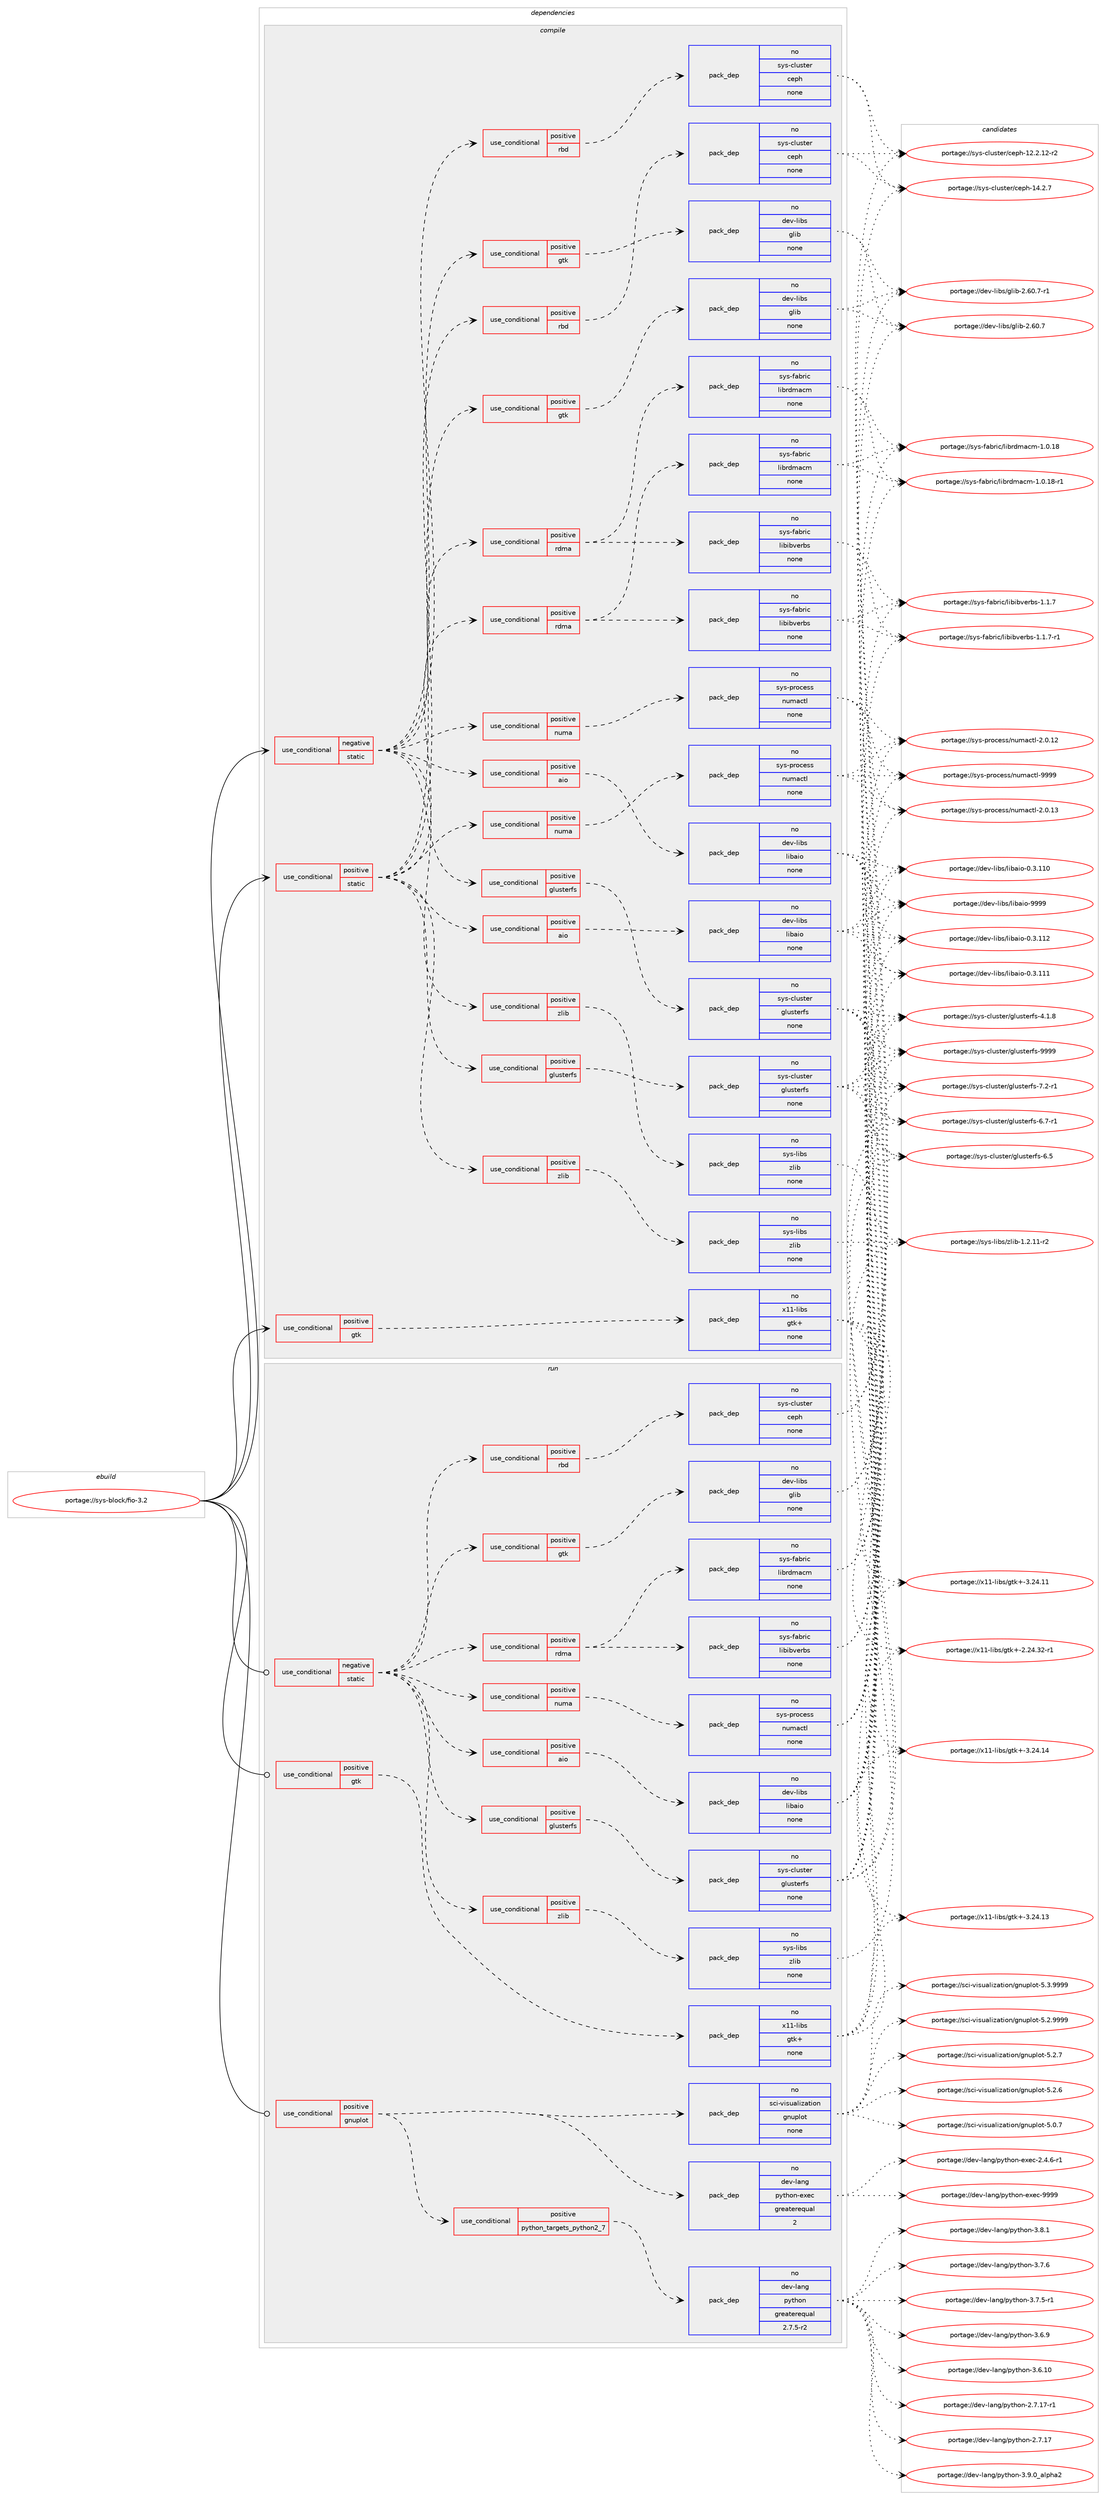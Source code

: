 digraph prolog {

# *************
# Graph options
# *************

newrank=true;
concentrate=true;
compound=true;
graph [rankdir=LR,fontname=Helvetica,fontsize=10,ranksep=1.5];#, ranksep=2.5, nodesep=0.2];
edge  [arrowhead=vee];
node  [fontname=Helvetica,fontsize=10];

# **********
# The ebuild
# **********

subgraph cluster_leftcol {
color=gray;
rank=same;
label=<<i>ebuild</i>>;
id [label="portage://sys-block/fio-3.2", color=red, width=4, href="../sys-block/fio-3.2.svg"];
}

# ****************
# The dependencies
# ****************

subgraph cluster_midcol {
color=gray;
label=<<i>dependencies</i>>;
subgraph cluster_compile {
fillcolor="#eeeeee";
style=filled;
label=<<i>compile</i>>;
subgraph cond10736 {
dependency52097 [label=<<TABLE BORDER="0" CELLBORDER="1" CELLSPACING="0" CELLPADDING="4"><TR><TD ROWSPAN="3" CELLPADDING="10">use_conditional</TD></TR><TR><TD>negative</TD></TR><TR><TD>static</TD></TR></TABLE>>, shape=none, color=red];
subgraph cond10737 {
dependency52098 [label=<<TABLE BORDER="0" CELLBORDER="1" CELLSPACING="0" CELLPADDING="4"><TR><TD ROWSPAN="3" CELLPADDING="10">use_conditional</TD></TR><TR><TD>positive</TD></TR><TR><TD>aio</TD></TR></TABLE>>, shape=none, color=red];
subgraph pack40179 {
dependency52099 [label=<<TABLE BORDER="0" CELLBORDER="1" CELLSPACING="0" CELLPADDING="4" WIDTH="220"><TR><TD ROWSPAN="6" CELLPADDING="30">pack_dep</TD></TR><TR><TD WIDTH="110">no</TD></TR><TR><TD>dev-libs</TD></TR><TR><TD>libaio</TD></TR><TR><TD>none</TD></TR><TR><TD></TD></TR></TABLE>>, shape=none, color=blue];
}
dependency52098:e -> dependency52099:w [weight=20,style="dashed",arrowhead="vee"];
}
dependency52097:e -> dependency52098:w [weight=20,style="dashed",arrowhead="vee"];
subgraph cond10738 {
dependency52100 [label=<<TABLE BORDER="0" CELLBORDER="1" CELLSPACING="0" CELLPADDING="4"><TR><TD ROWSPAN="3" CELLPADDING="10">use_conditional</TD></TR><TR><TD>positive</TD></TR><TR><TD>glusterfs</TD></TR></TABLE>>, shape=none, color=red];
subgraph pack40180 {
dependency52101 [label=<<TABLE BORDER="0" CELLBORDER="1" CELLSPACING="0" CELLPADDING="4" WIDTH="220"><TR><TD ROWSPAN="6" CELLPADDING="30">pack_dep</TD></TR><TR><TD WIDTH="110">no</TD></TR><TR><TD>sys-cluster</TD></TR><TR><TD>glusterfs</TD></TR><TR><TD>none</TD></TR><TR><TD></TD></TR></TABLE>>, shape=none, color=blue];
}
dependency52100:e -> dependency52101:w [weight=20,style="dashed",arrowhead="vee"];
}
dependency52097:e -> dependency52100:w [weight=20,style="dashed",arrowhead="vee"];
subgraph cond10739 {
dependency52102 [label=<<TABLE BORDER="0" CELLBORDER="1" CELLSPACING="0" CELLPADDING="4"><TR><TD ROWSPAN="3" CELLPADDING="10">use_conditional</TD></TR><TR><TD>positive</TD></TR><TR><TD>gtk</TD></TR></TABLE>>, shape=none, color=red];
subgraph pack40181 {
dependency52103 [label=<<TABLE BORDER="0" CELLBORDER="1" CELLSPACING="0" CELLPADDING="4" WIDTH="220"><TR><TD ROWSPAN="6" CELLPADDING="30">pack_dep</TD></TR><TR><TD WIDTH="110">no</TD></TR><TR><TD>dev-libs</TD></TR><TR><TD>glib</TD></TR><TR><TD>none</TD></TR><TR><TD></TD></TR></TABLE>>, shape=none, color=blue];
}
dependency52102:e -> dependency52103:w [weight=20,style="dashed",arrowhead="vee"];
}
dependency52097:e -> dependency52102:w [weight=20,style="dashed",arrowhead="vee"];
subgraph cond10740 {
dependency52104 [label=<<TABLE BORDER="0" CELLBORDER="1" CELLSPACING="0" CELLPADDING="4"><TR><TD ROWSPAN="3" CELLPADDING="10">use_conditional</TD></TR><TR><TD>positive</TD></TR><TR><TD>numa</TD></TR></TABLE>>, shape=none, color=red];
subgraph pack40182 {
dependency52105 [label=<<TABLE BORDER="0" CELLBORDER="1" CELLSPACING="0" CELLPADDING="4" WIDTH="220"><TR><TD ROWSPAN="6" CELLPADDING="30">pack_dep</TD></TR><TR><TD WIDTH="110">no</TD></TR><TR><TD>sys-process</TD></TR><TR><TD>numactl</TD></TR><TR><TD>none</TD></TR><TR><TD></TD></TR></TABLE>>, shape=none, color=blue];
}
dependency52104:e -> dependency52105:w [weight=20,style="dashed",arrowhead="vee"];
}
dependency52097:e -> dependency52104:w [weight=20,style="dashed",arrowhead="vee"];
subgraph cond10741 {
dependency52106 [label=<<TABLE BORDER="0" CELLBORDER="1" CELLSPACING="0" CELLPADDING="4"><TR><TD ROWSPAN="3" CELLPADDING="10">use_conditional</TD></TR><TR><TD>positive</TD></TR><TR><TD>rbd</TD></TR></TABLE>>, shape=none, color=red];
subgraph pack40183 {
dependency52107 [label=<<TABLE BORDER="0" CELLBORDER="1" CELLSPACING="0" CELLPADDING="4" WIDTH="220"><TR><TD ROWSPAN="6" CELLPADDING="30">pack_dep</TD></TR><TR><TD WIDTH="110">no</TD></TR><TR><TD>sys-cluster</TD></TR><TR><TD>ceph</TD></TR><TR><TD>none</TD></TR><TR><TD></TD></TR></TABLE>>, shape=none, color=blue];
}
dependency52106:e -> dependency52107:w [weight=20,style="dashed",arrowhead="vee"];
}
dependency52097:e -> dependency52106:w [weight=20,style="dashed",arrowhead="vee"];
subgraph cond10742 {
dependency52108 [label=<<TABLE BORDER="0" CELLBORDER="1" CELLSPACING="0" CELLPADDING="4"><TR><TD ROWSPAN="3" CELLPADDING="10">use_conditional</TD></TR><TR><TD>positive</TD></TR><TR><TD>rdma</TD></TR></TABLE>>, shape=none, color=red];
subgraph pack40184 {
dependency52109 [label=<<TABLE BORDER="0" CELLBORDER="1" CELLSPACING="0" CELLPADDING="4" WIDTH="220"><TR><TD ROWSPAN="6" CELLPADDING="30">pack_dep</TD></TR><TR><TD WIDTH="110">no</TD></TR><TR><TD>sys-fabric</TD></TR><TR><TD>libibverbs</TD></TR><TR><TD>none</TD></TR><TR><TD></TD></TR></TABLE>>, shape=none, color=blue];
}
dependency52108:e -> dependency52109:w [weight=20,style="dashed",arrowhead="vee"];
subgraph pack40185 {
dependency52110 [label=<<TABLE BORDER="0" CELLBORDER="1" CELLSPACING="0" CELLPADDING="4" WIDTH="220"><TR><TD ROWSPAN="6" CELLPADDING="30">pack_dep</TD></TR><TR><TD WIDTH="110">no</TD></TR><TR><TD>sys-fabric</TD></TR><TR><TD>librdmacm</TD></TR><TR><TD>none</TD></TR><TR><TD></TD></TR></TABLE>>, shape=none, color=blue];
}
dependency52108:e -> dependency52110:w [weight=20,style="dashed",arrowhead="vee"];
}
dependency52097:e -> dependency52108:w [weight=20,style="dashed",arrowhead="vee"];
subgraph cond10743 {
dependency52111 [label=<<TABLE BORDER="0" CELLBORDER="1" CELLSPACING="0" CELLPADDING="4"><TR><TD ROWSPAN="3" CELLPADDING="10">use_conditional</TD></TR><TR><TD>positive</TD></TR><TR><TD>zlib</TD></TR></TABLE>>, shape=none, color=red];
subgraph pack40186 {
dependency52112 [label=<<TABLE BORDER="0" CELLBORDER="1" CELLSPACING="0" CELLPADDING="4" WIDTH="220"><TR><TD ROWSPAN="6" CELLPADDING="30">pack_dep</TD></TR><TR><TD WIDTH="110">no</TD></TR><TR><TD>sys-libs</TD></TR><TR><TD>zlib</TD></TR><TR><TD>none</TD></TR><TR><TD></TD></TR></TABLE>>, shape=none, color=blue];
}
dependency52111:e -> dependency52112:w [weight=20,style="dashed",arrowhead="vee"];
}
dependency52097:e -> dependency52111:w [weight=20,style="dashed",arrowhead="vee"];
}
id:e -> dependency52097:w [weight=20,style="solid",arrowhead="vee"];
subgraph cond10744 {
dependency52113 [label=<<TABLE BORDER="0" CELLBORDER="1" CELLSPACING="0" CELLPADDING="4"><TR><TD ROWSPAN="3" CELLPADDING="10">use_conditional</TD></TR><TR><TD>positive</TD></TR><TR><TD>gtk</TD></TR></TABLE>>, shape=none, color=red];
subgraph pack40187 {
dependency52114 [label=<<TABLE BORDER="0" CELLBORDER="1" CELLSPACING="0" CELLPADDING="4" WIDTH="220"><TR><TD ROWSPAN="6" CELLPADDING="30">pack_dep</TD></TR><TR><TD WIDTH="110">no</TD></TR><TR><TD>x11-libs</TD></TR><TR><TD>gtk+</TD></TR><TR><TD>none</TD></TR><TR><TD></TD></TR></TABLE>>, shape=none, color=blue];
}
dependency52113:e -> dependency52114:w [weight=20,style="dashed",arrowhead="vee"];
}
id:e -> dependency52113:w [weight=20,style="solid",arrowhead="vee"];
subgraph cond10745 {
dependency52115 [label=<<TABLE BORDER="0" CELLBORDER="1" CELLSPACING="0" CELLPADDING="4"><TR><TD ROWSPAN="3" CELLPADDING="10">use_conditional</TD></TR><TR><TD>positive</TD></TR><TR><TD>static</TD></TR></TABLE>>, shape=none, color=red];
subgraph cond10746 {
dependency52116 [label=<<TABLE BORDER="0" CELLBORDER="1" CELLSPACING="0" CELLPADDING="4"><TR><TD ROWSPAN="3" CELLPADDING="10">use_conditional</TD></TR><TR><TD>positive</TD></TR><TR><TD>aio</TD></TR></TABLE>>, shape=none, color=red];
subgraph pack40188 {
dependency52117 [label=<<TABLE BORDER="0" CELLBORDER="1" CELLSPACING="0" CELLPADDING="4" WIDTH="220"><TR><TD ROWSPAN="6" CELLPADDING="30">pack_dep</TD></TR><TR><TD WIDTH="110">no</TD></TR><TR><TD>dev-libs</TD></TR><TR><TD>libaio</TD></TR><TR><TD>none</TD></TR><TR><TD></TD></TR></TABLE>>, shape=none, color=blue];
}
dependency52116:e -> dependency52117:w [weight=20,style="dashed",arrowhead="vee"];
}
dependency52115:e -> dependency52116:w [weight=20,style="dashed",arrowhead="vee"];
subgraph cond10747 {
dependency52118 [label=<<TABLE BORDER="0" CELLBORDER="1" CELLSPACING="0" CELLPADDING="4"><TR><TD ROWSPAN="3" CELLPADDING="10">use_conditional</TD></TR><TR><TD>positive</TD></TR><TR><TD>glusterfs</TD></TR></TABLE>>, shape=none, color=red];
subgraph pack40189 {
dependency52119 [label=<<TABLE BORDER="0" CELLBORDER="1" CELLSPACING="0" CELLPADDING="4" WIDTH="220"><TR><TD ROWSPAN="6" CELLPADDING="30">pack_dep</TD></TR><TR><TD WIDTH="110">no</TD></TR><TR><TD>sys-cluster</TD></TR><TR><TD>glusterfs</TD></TR><TR><TD>none</TD></TR><TR><TD></TD></TR></TABLE>>, shape=none, color=blue];
}
dependency52118:e -> dependency52119:w [weight=20,style="dashed",arrowhead="vee"];
}
dependency52115:e -> dependency52118:w [weight=20,style="dashed",arrowhead="vee"];
subgraph cond10748 {
dependency52120 [label=<<TABLE BORDER="0" CELLBORDER="1" CELLSPACING="0" CELLPADDING="4"><TR><TD ROWSPAN="3" CELLPADDING="10">use_conditional</TD></TR><TR><TD>positive</TD></TR><TR><TD>gtk</TD></TR></TABLE>>, shape=none, color=red];
subgraph pack40190 {
dependency52121 [label=<<TABLE BORDER="0" CELLBORDER="1" CELLSPACING="0" CELLPADDING="4" WIDTH="220"><TR><TD ROWSPAN="6" CELLPADDING="30">pack_dep</TD></TR><TR><TD WIDTH="110">no</TD></TR><TR><TD>dev-libs</TD></TR><TR><TD>glib</TD></TR><TR><TD>none</TD></TR><TR><TD></TD></TR></TABLE>>, shape=none, color=blue];
}
dependency52120:e -> dependency52121:w [weight=20,style="dashed",arrowhead="vee"];
}
dependency52115:e -> dependency52120:w [weight=20,style="dashed",arrowhead="vee"];
subgraph cond10749 {
dependency52122 [label=<<TABLE BORDER="0" CELLBORDER="1" CELLSPACING="0" CELLPADDING="4"><TR><TD ROWSPAN="3" CELLPADDING="10">use_conditional</TD></TR><TR><TD>positive</TD></TR><TR><TD>numa</TD></TR></TABLE>>, shape=none, color=red];
subgraph pack40191 {
dependency52123 [label=<<TABLE BORDER="0" CELLBORDER="1" CELLSPACING="0" CELLPADDING="4" WIDTH="220"><TR><TD ROWSPAN="6" CELLPADDING="30">pack_dep</TD></TR><TR><TD WIDTH="110">no</TD></TR><TR><TD>sys-process</TD></TR><TR><TD>numactl</TD></TR><TR><TD>none</TD></TR><TR><TD></TD></TR></TABLE>>, shape=none, color=blue];
}
dependency52122:e -> dependency52123:w [weight=20,style="dashed",arrowhead="vee"];
}
dependency52115:e -> dependency52122:w [weight=20,style="dashed",arrowhead="vee"];
subgraph cond10750 {
dependency52124 [label=<<TABLE BORDER="0" CELLBORDER="1" CELLSPACING="0" CELLPADDING="4"><TR><TD ROWSPAN="3" CELLPADDING="10">use_conditional</TD></TR><TR><TD>positive</TD></TR><TR><TD>rbd</TD></TR></TABLE>>, shape=none, color=red];
subgraph pack40192 {
dependency52125 [label=<<TABLE BORDER="0" CELLBORDER="1" CELLSPACING="0" CELLPADDING="4" WIDTH="220"><TR><TD ROWSPAN="6" CELLPADDING="30">pack_dep</TD></TR><TR><TD WIDTH="110">no</TD></TR><TR><TD>sys-cluster</TD></TR><TR><TD>ceph</TD></TR><TR><TD>none</TD></TR><TR><TD></TD></TR></TABLE>>, shape=none, color=blue];
}
dependency52124:e -> dependency52125:w [weight=20,style="dashed",arrowhead="vee"];
}
dependency52115:e -> dependency52124:w [weight=20,style="dashed",arrowhead="vee"];
subgraph cond10751 {
dependency52126 [label=<<TABLE BORDER="0" CELLBORDER="1" CELLSPACING="0" CELLPADDING="4"><TR><TD ROWSPAN="3" CELLPADDING="10">use_conditional</TD></TR><TR><TD>positive</TD></TR><TR><TD>rdma</TD></TR></TABLE>>, shape=none, color=red];
subgraph pack40193 {
dependency52127 [label=<<TABLE BORDER="0" CELLBORDER="1" CELLSPACING="0" CELLPADDING="4" WIDTH="220"><TR><TD ROWSPAN="6" CELLPADDING="30">pack_dep</TD></TR><TR><TD WIDTH="110">no</TD></TR><TR><TD>sys-fabric</TD></TR><TR><TD>libibverbs</TD></TR><TR><TD>none</TD></TR><TR><TD></TD></TR></TABLE>>, shape=none, color=blue];
}
dependency52126:e -> dependency52127:w [weight=20,style="dashed",arrowhead="vee"];
subgraph pack40194 {
dependency52128 [label=<<TABLE BORDER="0" CELLBORDER="1" CELLSPACING="0" CELLPADDING="4" WIDTH="220"><TR><TD ROWSPAN="6" CELLPADDING="30">pack_dep</TD></TR><TR><TD WIDTH="110">no</TD></TR><TR><TD>sys-fabric</TD></TR><TR><TD>librdmacm</TD></TR><TR><TD>none</TD></TR><TR><TD></TD></TR></TABLE>>, shape=none, color=blue];
}
dependency52126:e -> dependency52128:w [weight=20,style="dashed",arrowhead="vee"];
}
dependency52115:e -> dependency52126:w [weight=20,style="dashed",arrowhead="vee"];
subgraph cond10752 {
dependency52129 [label=<<TABLE BORDER="0" CELLBORDER="1" CELLSPACING="0" CELLPADDING="4"><TR><TD ROWSPAN="3" CELLPADDING="10">use_conditional</TD></TR><TR><TD>positive</TD></TR><TR><TD>zlib</TD></TR></TABLE>>, shape=none, color=red];
subgraph pack40195 {
dependency52130 [label=<<TABLE BORDER="0" CELLBORDER="1" CELLSPACING="0" CELLPADDING="4" WIDTH="220"><TR><TD ROWSPAN="6" CELLPADDING="30">pack_dep</TD></TR><TR><TD WIDTH="110">no</TD></TR><TR><TD>sys-libs</TD></TR><TR><TD>zlib</TD></TR><TR><TD>none</TD></TR><TR><TD></TD></TR></TABLE>>, shape=none, color=blue];
}
dependency52129:e -> dependency52130:w [weight=20,style="dashed",arrowhead="vee"];
}
dependency52115:e -> dependency52129:w [weight=20,style="dashed",arrowhead="vee"];
}
id:e -> dependency52115:w [weight=20,style="solid",arrowhead="vee"];
}
subgraph cluster_compileandrun {
fillcolor="#eeeeee";
style=filled;
label=<<i>compile and run</i>>;
}
subgraph cluster_run {
fillcolor="#eeeeee";
style=filled;
label=<<i>run</i>>;
subgraph cond10753 {
dependency52131 [label=<<TABLE BORDER="0" CELLBORDER="1" CELLSPACING="0" CELLPADDING="4"><TR><TD ROWSPAN="3" CELLPADDING="10">use_conditional</TD></TR><TR><TD>negative</TD></TR><TR><TD>static</TD></TR></TABLE>>, shape=none, color=red];
subgraph cond10754 {
dependency52132 [label=<<TABLE BORDER="0" CELLBORDER="1" CELLSPACING="0" CELLPADDING="4"><TR><TD ROWSPAN="3" CELLPADDING="10">use_conditional</TD></TR><TR><TD>positive</TD></TR><TR><TD>aio</TD></TR></TABLE>>, shape=none, color=red];
subgraph pack40196 {
dependency52133 [label=<<TABLE BORDER="0" CELLBORDER="1" CELLSPACING="0" CELLPADDING="4" WIDTH="220"><TR><TD ROWSPAN="6" CELLPADDING="30">pack_dep</TD></TR><TR><TD WIDTH="110">no</TD></TR><TR><TD>dev-libs</TD></TR><TR><TD>libaio</TD></TR><TR><TD>none</TD></TR><TR><TD></TD></TR></TABLE>>, shape=none, color=blue];
}
dependency52132:e -> dependency52133:w [weight=20,style="dashed",arrowhead="vee"];
}
dependency52131:e -> dependency52132:w [weight=20,style="dashed",arrowhead="vee"];
subgraph cond10755 {
dependency52134 [label=<<TABLE BORDER="0" CELLBORDER="1" CELLSPACING="0" CELLPADDING="4"><TR><TD ROWSPAN="3" CELLPADDING="10">use_conditional</TD></TR><TR><TD>positive</TD></TR><TR><TD>glusterfs</TD></TR></TABLE>>, shape=none, color=red];
subgraph pack40197 {
dependency52135 [label=<<TABLE BORDER="0" CELLBORDER="1" CELLSPACING="0" CELLPADDING="4" WIDTH="220"><TR><TD ROWSPAN="6" CELLPADDING="30">pack_dep</TD></TR><TR><TD WIDTH="110">no</TD></TR><TR><TD>sys-cluster</TD></TR><TR><TD>glusterfs</TD></TR><TR><TD>none</TD></TR><TR><TD></TD></TR></TABLE>>, shape=none, color=blue];
}
dependency52134:e -> dependency52135:w [weight=20,style="dashed",arrowhead="vee"];
}
dependency52131:e -> dependency52134:w [weight=20,style="dashed",arrowhead="vee"];
subgraph cond10756 {
dependency52136 [label=<<TABLE BORDER="0" CELLBORDER="1" CELLSPACING="0" CELLPADDING="4"><TR><TD ROWSPAN="3" CELLPADDING="10">use_conditional</TD></TR><TR><TD>positive</TD></TR><TR><TD>gtk</TD></TR></TABLE>>, shape=none, color=red];
subgraph pack40198 {
dependency52137 [label=<<TABLE BORDER="0" CELLBORDER="1" CELLSPACING="0" CELLPADDING="4" WIDTH="220"><TR><TD ROWSPAN="6" CELLPADDING="30">pack_dep</TD></TR><TR><TD WIDTH="110">no</TD></TR><TR><TD>dev-libs</TD></TR><TR><TD>glib</TD></TR><TR><TD>none</TD></TR><TR><TD></TD></TR></TABLE>>, shape=none, color=blue];
}
dependency52136:e -> dependency52137:w [weight=20,style="dashed",arrowhead="vee"];
}
dependency52131:e -> dependency52136:w [weight=20,style="dashed",arrowhead="vee"];
subgraph cond10757 {
dependency52138 [label=<<TABLE BORDER="0" CELLBORDER="1" CELLSPACING="0" CELLPADDING="4"><TR><TD ROWSPAN="3" CELLPADDING="10">use_conditional</TD></TR><TR><TD>positive</TD></TR><TR><TD>numa</TD></TR></TABLE>>, shape=none, color=red];
subgraph pack40199 {
dependency52139 [label=<<TABLE BORDER="0" CELLBORDER="1" CELLSPACING="0" CELLPADDING="4" WIDTH="220"><TR><TD ROWSPAN="6" CELLPADDING="30">pack_dep</TD></TR><TR><TD WIDTH="110">no</TD></TR><TR><TD>sys-process</TD></TR><TR><TD>numactl</TD></TR><TR><TD>none</TD></TR><TR><TD></TD></TR></TABLE>>, shape=none, color=blue];
}
dependency52138:e -> dependency52139:w [weight=20,style="dashed",arrowhead="vee"];
}
dependency52131:e -> dependency52138:w [weight=20,style="dashed",arrowhead="vee"];
subgraph cond10758 {
dependency52140 [label=<<TABLE BORDER="0" CELLBORDER="1" CELLSPACING="0" CELLPADDING="4"><TR><TD ROWSPAN="3" CELLPADDING="10">use_conditional</TD></TR><TR><TD>positive</TD></TR><TR><TD>rbd</TD></TR></TABLE>>, shape=none, color=red];
subgraph pack40200 {
dependency52141 [label=<<TABLE BORDER="0" CELLBORDER="1" CELLSPACING="0" CELLPADDING="4" WIDTH="220"><TR><TD ROWSPAN="6" CELLPADDING="30">pack_dep</TD></TR><TR><TD WIDTH="110">no</TD></TR><TR><TD>sys-cluster</TD></TR><TR><TD>ceph</TD></TR><TR><TD>none</TD></TR><TR><TD></TD></TR></TABLE>>, shape=none, color=blue];
}
dependency52140:e -> dependency52141:w [weight=20,style="dashed",arrowhead="vee"];
}
dependency52131:e -> dependency52140:w [weight=20,style="dashed",arrowhead="vee"];
subgraph cond10759 {
dependency52142 [label=<<TABLE BORDER="0" CELLBORDER="1" CELLSPACING="0" CELLPADDING="4"><TR><TD ROWSPAN="3" CELLPADDING="10">use_conditional</TD></TR><TR><TD>positive</TD></TR><TR><TD>rdma</TD></TR></TABLE>>, shape=none, color=red];
subgraph pack40201 {
dependency52143 [label=<<TABLE BORDER="0" CELLBORDER="1" CELLSPACING="0" CELLPADDING="4" WIDTH="220"><TR><TD ROWSPAN="6" CELLPADDING="30">pack_dep</TD></TR><TR><TD WIDTH="110">no</TD></TR><TR><TD>sys-fabric</TD></TR><TR><TD>libibverbs</TD></TR><TR><TD>none</TD></TR><TR><TD></TD></TR></TABLE>>, shape=none, color=blue];
}
dependency52142:e -> dependency52143:w [weight=20,style="dashed",arrowhead="vee"];
subgraph pack40202 {
dependency52144 [label=<<TABLE BORDER="0" CELLBORDER="1" CELLSPACING="0" CELLPADDING="4" WIDTH="220"><TR><TD ROWSPAN="6" CELLPADDING="30">pack_dep</TD></TR><TR><TD WIDTH="110">no</TD></TR><TR><TD>sys-fabric</TD></TR><TR><TD>librdmacm</TD></TR><TR><TD>none</TD></TR><TR><TD></TD></TR></TABLE>>, shape=none, color=blue];
}
dependency52142:e -> dependency52144:w [weight=20,style="dashed",arrowhead="vee"];
}
dependency52131:e -> dependency52142:w [weight=20,style="dashed",arrowhead="vee"];
subgraph cond10760 {
dependency52145 [label=<<TABLE BORDER="0" CELLBORDER="1" CELLSPACING="0" CELLPADDING="4"><TR><TD ROWSPAN="3" CELLPADDING="10">use_conditional</TD></TR><TR><TD>positive</TD></TR><TR><TD>zlib</TD></TR></TABLE>>, shape=none, color=red];
subgraph pack40203 {
dependency52146 [label=<<TABLE BORDER="0" CELLBORDER="1" CELLSPACING="0" CELLPADDING="4" WIDTH="220"><TR><TD ROWSPAN="6" CELLPADDING="30">pack_dep</TD></TR><TR><TD WIDTH="110">no</TD></TR><TR><TD>sys-libs</TD></TR><TR><TD>zlib</TD></TR><TR><TD>none</TD></TR><TR><TD></TD></TR></TABLE>>, shape=none, color=blue];
}
dependency52145:e -> dependency52146:w [weight=20,style="dashed",arrowhead="vee"];
}
dependency52131:e -> dependency52145:w [weight=20,style="dashed",arrowhead="vee"];
}
id:e -> dependency52131:w [weight=20,style="solid",arrowhead="odot"];
subgraph cond10761 {
dependency52147 [label=<<TABLE BORDER="0" CELLBORDER="1" CELLSPACING="0" CELLPADDING="4"><TR><TD ROWSPAN="3" CELLPADDING="10">use_conditional</TD></TR><TR><TD>positive</TD></TR><TR><TD>gnuplot</TD></TR></TABLE>>, shape=none, color=red];
subgraph pack40204 {
dependency52148 [label=<<TABLE BORDER="0" CELLBORDER="1" CELLSPACING="0" CELLPADDING="4" WIDTH="220"><TR><TD ROWSPAN="6" CELLPADDING="30">pack_dep</TD></TR><TR><TD WIDTH="110">no</TD></TR><TR><TD>sci-visualization</TD></TR><TR><TD>gnuplot</TD></TR><TR><TD>none</TD></TR><TR><TD></TD></TR></TABLE>>, shape=none, color=blue];
}
dependency52147:e -> dependency52148:w [weight=20,style="dashed",arrowhead="vee"];
subgraph cond10762 {
dependency52149 [label=<<TABLE BORDER="0" CELLBORDER="1" CELLSPACING="0" CELLPADDING="4"><TR><TD ROWSPAN="3" CELLPADDING="10">use_conditional</TD></TR><TR><TD>positive</TD></TR><TR><TD>python_targets_python2_7</TD></TR></TABLE>>, shape=none, color=red];
subgraph pack40205 {
dependency52150 [label=<<TABLE BORDER="0" CELLBORDER="1" CELLSPACING="0" CELLPADDING="4" WIDTH="220"><TR><TD ROWSPAN="6" CELLPADDING="30">pack_dep</TD></TR><TR><TD WIDTH="110">no</TD></TR><TR><TD>dev-lang</TD></TR><TR><TD>python</TD></TR><TR><TD>greaterequal</TD></TR><TR><TD>2.7.5-r2</TD></TR></TABLE>>, shape=none, color=blue];
}
dependency52149:e -> dependency52150:w [weight=20,style="dashed",arrowhead="vee"];
}
dependency52147:e -> dependency52149:w [weight=20,style="dashed",arrowhead="vee"];
subgraph pack40206 {
dependency52151 [label=<<TABLE BORDER="0" CELLBORDER="1" CELLSPACING="0" CELLPADDING="4" WIDTH="220"><TR><TD ROWSPAN="6" CELLPADDING="30">pack_dep</TD></TR><TR><TD WIDTH="110">no</TD></TR><TR><TD>dev-lang</TD></TR><TR><TD>python-exec</TD></TR><TR><TD>greaterequal</TD></TR><TR><TD>2</TD></TR></TABLE>>, shape=none, color=blue];
}
dependency52147:e -> dependency52151:w [weight=20,style="dashed",arrowhead="vee"];
}
id:e -> dependency52147:w [weight=20,style="solid",arrowhead="odot"];
subgraph cond10763 {
dependency52152 [label=<<TABLE BORDER="0" CELLBORDER="1" CELLSPACING="0" CELLPADDING="4"><TR><TD ROWSPAN="3" CELLPADDING="10">use_conditional</TD></TR><TR><TD>positive</TD></TR><TR><TD>gtk</TD></TR></TABLE>>, shape=none, color=red];
subgraph pack40207 {
dependency52153 [label=<<TABLE BORDER="0" CELLBORDER="1" CELLSPACING="0" CELLPADDING="4" WIDTH="220"><TR><TD ROWSPAN="6" CELLPADDING="30">pack_dep</TD></TR><TR><TD WIDTH="110">no</TD></TR><TR><TD>x11-libs</TD></TR><TR><TD>gtk+</TD></TR><TR><TD>none</TD></TR><TR><TD></TD></TR></TABLE>>, shape=none, color=blue];
}
dependency52152:e -> dependency52153:w [weight=20,style="dashed",arrowhead="vee"];
}
id:e -> dependency52152:w [weight=20,style="solid",arrowhead="odot"];
}
}

# **************
# The candidates
# **************

subgraph cluster_choices {
rank=same;
color=gray;
label=<<i>candidates</i>>;

subgraph choice40179 {
color=black;
nodesep=1;
choice10010111845108105981154710810598971051114557575757 [label="portage://dev-libs/libaio-9999", color=red, width=4,href="../dev-libs/libaio-9999.svg"];
choice10010111845108105981154710810598971051114548465146494950 [label="portage://dev-libs/libaio-0.3.112", color=red, width=4,href="../dev-libs/libaio-0.3.112.svg"];
choice10010111845108105981154710810598971051114548465146494949 [label="portage://dev-libs/libaio-0.3.111", color=red, width=4,href="../dev-libs/libaio-0.3.111.svg"];
choice10010111845108105981154710810598971051114548465146494948 [label="portage://dev-libs/libaio-0.3.110", color=red, width=4,href="../dev-libs/libaio-0.3.110.svg"];
dependency52099:e -> choice10010111845108105981154710810598971051114557575757:w [style=dotted,weight="100"];
dependency52099:e -> choice10010111845108105981154710810598971051114548465146494950:w [style=dotted,weight="100"];
dependency52099:e -> choice10010111845108105981154710810598971051114548465146494949:w [style=dotted,weight="100"];
dependency52099:e -> choice10010111845108105981154710810598971051114548465146494948:w [style=dotted,weight="100"];
}
subgraph choice40180 {
color=black;
nodesep=1;
choice1151211154599108117115116101114471031081171151161011141021154557575757 [label="portage://sys-cluster/glusterfs-9999", color=red, width=4,href="../sys-cluster/glusterfs-9999.svg"];
choice115121115459910811711511610111447103108117115116101114102115455546504511449 [label="portage://sys-cluster/glusterfs-7.2-r1", color=red, width=4,href="../sys-cluster/glusterfs-7.2-r1.svg"];
choice115121115459910811711511610111447103108117115116101114102115455446554511449 [label="portage://sys-cluster/glusterfs-6.7-r1", color=red, width=4,href="../sys-cluster/glusterfs-6.7-r1.svg"];
choice11512111545991081171151161011144710310811711511610111410211545544653 [label="portage://sys-cluster/glusterfs-6.5", color=red, width=4,href="../sys-cluster/glusterfs-6.5.svg"];
choice115121115459910811711511610111447103108117115116101114102115455246494656 [label="portage://sys-cluster/glusterfs-4.1.8", color=red, width=4,href="../sys-cluster/glusterfs-4.1.8.svg"];
dependency52101:e -> choice1151211154599108117115116101114471031081171151161011141021154557575757:w [style=dotted,weight="100"];
dependency52101:e -> choice115121115459910811711511610111447103108117115116101114102115455546504511449:w [style=dotted,weight="100"];
dependency52101:e -> choice115121115459910811711511610111447103108117115116101114102115455446554511449:w [style=dotted,weight="100"];
dependency52101:e -> choice11512111545991081171151161011144710310811711511610111410211545544653:w [style=dotted,weight="100"];
dependency52101:e -> choice115121115459910811711511610111447103108117115116101114102115455246494656:w [style=dotted,weight="100"];
}
subgraph choice40181 {
color=black;
nodesep=1;
choice10010111845108105981154710310810598455046544846554511449 [label="portage://dev-libs/glib-2.60.7-r1", color=red, width=4,href="../dev-libs/glib-2.60.7-r1.svg"];
choice1001011184510810598115471031081059845504654484655 [label="portage://dev-libs/glib-2.60.7", color=red, width=4,href="../dev-libs/glib-2.60.7.svg"];
dependency52103:e -> choice10010111845108105981154710310810598455046544846554511449:w [style=dotted,weight="100"];
dependency52103:e -> choice1001011184510810598115471031081059845504654484655:w [style=dotted,weight="100"];
}
subgraph choice40182 {
color=black;
nodesep=1;
choice11512111545112114111991011151154711011710997991161084557575757 [label="portage://sys-process/numactl-9999", color=red, width=4,href="../sys-process/numactl-9999.svg"];
choice115121115451121141119910111511547110117109979911610845504648464951 [label="portage://sys-process/numactl-2.0.13", color=red, width=4,href="../sys-process/numactl-2.0.13.svg"];
choice115121115451121141119910111511547110117109979911610845504648464950 [label="portage://sys-process/numactl-2.0.12", color=red, width=4,href="../sys-process/numactl-2.0.12.svg"];
dependency52105:e -> choice11512111545112114111991011151154711011710997991161084557575757:w [style=dotted,weight="100"];
dependency52105:e -> choice115121115451121141119910111511547110117109979911610845504648464951:w [style=dotted,weight="100"];
dependency52105:e -> choice115121115451121141119910111511547110117109979911610845504648464950:w [style=dotted,weight="100"];
}
subgraph choice40183 {
color=black;
nodesep=1;
choice1151211154599108117115116101114479910111210445495246504655 [label="portage://sys-cluster/ceph-14.2.7", color=red, width=4,href="../sys-cluster/ceph-14.2.7.svg"];
choice1151211154599108117115116101114479910111210445495046504649504511450 [label="portage://sys-cluster/ceph-12.2.12-r2", color=red, width=4,href="../sys-cluster/ceph-12.2.12-r2.svg"];
dependency52107:e -> choice1151211154599108117115116101114479910111210445495246504655:w [style=dotted,weight="100"];
dependency52107:e -> choice1151211154599108117115116101114479910111210445495046504649504511450:w [style=dotted,weight="100"];
}
subgraph choice40184 {
color=black;
nodesep=1;
choice11512111545102979811410599471081059810598118101114981154549464946554511449 [label="portage://sys-fabric/libibverbs-1.1.7-r1", color=red, width=4,href="../sys-fabric/libibverbs-1.1.7-r1.svg"];
choice1151211154510297981141059947108105981059811810111498115454946494655 [label="portage://sys-fabric/libibverbs-1.1.7", color=red, width=4,href="../sys-fabric/libibverbs-1.1.7.svg"];
dependency52109:e -> choice11512111545102979811410599471081059810598118101114981154549464946554511449:w [style=dotted,weight="100"];
dependency52109:e -> choice1151211154510297981141059947108105981059811810111498115454946494655:w [style=dotted,weight="100"];
}
subgraph choice40185 {
color=black;
nodesep=1;
choice1151211154510297981141059947108105981141001099799109454946484649564511449 [label="portage://sys-fabric/librdmacm-1.0.18-r1", color=red, width=4,href="../sys-fabric/librdmacm-1.0.18-r1.svg"];
choice115121115451029798114105994710810598114100109979910945494648464956 [label="portage://sys-fabric/librdmacm-1.0.18", color=red, width=4,href="../sys-fabric/librdmacm-1.0.18.svg"];
dependency52110:e -> choice1151211154510297981141059947108105981141001099799109454946484649564511449:w [style=dotted,weight="100"];
dependency52110:e -> choice115121115451029798114105994710810598114100109979910945494648464956:w [style=dotted,weight="100"];
}
subgraph choice40186 {
color=black;
nodesep=1;
choice11512111545108105981154712210810598454946504649494511450 [label="portage://sys-libs/zlib-1.2.11-r2", color=red, width=4,href="../sys-libs/zlib-1.2.11-r2.svg"];
dependency52112:e -> choice11512111545108105981154712210810598454946504649494511450:w [style=dotted,weight="100"];
}
subgraph choice40187 {
color=black;
nodesep=1;
choice1204949451081059811547103116107434551465052464952 [label="portage://x11-libs/gtk+-3.24.14", color=red, width=4,href="../x11-libs/gtk+-3.24.14.svg"];
choice1204949451081059811547103116107434551465052464951 [label="portage://x11-libs/gtk+-3.24.13", color=red, width=4,href="../x11-libs/gtk+-3.24.13.svg"];
choice1204949451081059811547103116107434551465052464949 [label="portage://x11-libs/gtk+-3.24.11", color=red, width=4,href="../x11-libs/gtk+-3.24.11.svg"];
choice12049494510810598115471031161074345504650524651504511449 [label="portage://x11-libs/gtk+-2.24.32-r1", color=red, width=4,href="../x11-libs/gtk+-2.24.32-r1.svg"];
dependency52114:e -> choice1204949451081059811547103116107434551465052464952:w [style=dotted,weight="100"];
dependency52114:e -> choice1204949451081059811547103116107434551465052464951:w [style=dotted,weight="100"];
dependency52114:e -> choice1204949451081059811547103116107434551465052464949:w [style=dotted,weight="100"];
dependency52114:e -> choice12049494510810598115471031161074345504650524651504511449:w [style=dotted,weight="100"];
}
subgraph choice40188 {
color=black;
nodesep=1;
choice10010111845108105981154710810598971051114557575757 [label="portage://dev-libs/libaio-9999", color=red, width=4,href="../dev-libs/libaio-9999.svg"];
choice10010111845108105981154710810598971051114548465146494950 [label="portage://dev-libs/libaio-0.3.112", color=red, width=4,href="../dev-libs/libaio-0.3.112.svg"];
choice10010111845108105981154710810598971051114548465146494949 [label="portage://dev-libs/libaio-0.3.111", color=red, width=4,href="../dev-libs/libaio-0.3.111.svg"];
choice10010111845108105981154710810598971051114548465146494948 [label="portage://dev-libs/libaio-0.3.110", color=red, width=4,href="../dev-libs/libaio-0.3.110.svg"];
dependency52117:e -> choice10010111845108105981154710810598971051114557575757:w [style=dotted,weight="100"];
dependency52117:e -> choice10010111845108105981154710810598971051114548465146494950:w [style=dotted,weight="100"];
dependency52117:e -> choice10010111845108105981154710810598971051114548465146494949:w [style=dotted,weight="100"];
dependency52117:e -> choice10010111845108105981154710810598971051114548465146494948:w [style=dotted,weight="100"];
}
subgraph choice40189 {
color=black;
nodesep=1;
choice1151211154599108117115116101114471031081171151161011141021154557575757 [label="portage://sys-cluster/glusterfs-9999", color=red, width=4,href="../sys-cluster/glusterfs-9999.svg"];
choice115121115459910811711511610111447103108117115116101114102115455546504511449 [label="portage://sys-cluster/glusterfs-7.2-r1", color=red, width=4,href="../sys-cluster/glusterfs-7.2-r1.svg"];
choice115121115459910811711511610111447103108117115116101114102115455446554511449 [label="portage://sys-cluster/glusterfs-6.7-r1", color=red, width=4,href="../sys-cluster/glusterfs-6.7-r1.svg"];
choice11512111545991081171151161011144710310811711511610111410211545544653 [label="portage://sys-cluster/glusterfs-6.5", color=red, width=4,href="../sys-cluster/glusterfs-6.5.svg"];
choice115121115459910811711511610111447103108117115116101114102115455246494656 [label="portage://sys-cluster/glusterfs-4.1.8", color=red, width=4,href="../sys-cluster/glusterfs-4.1.8.svg"];
dependency52119:e -> choice1151211154599108117115116101114471031081171151161011141021154557575757:w [style=dotted,weight="100"];
dependency52119:e -> choice115121115459910811711511610111447103108117115116101114102115455546504511449:w [style=dotted,weight="100"];
dependency52119:e -> choice115121115459910811711511610111447103108117115116101114102115455446554511449:w [style=dotted,weight="100"];
dependency52119:e -> choice11512111545991081171151161011144710310811711511610111410211545544653:w [style=dotted,weight="100"];
dependency52119:e -> choice115121115459910811711511610111447103108117115116101114102115455246494656:w [style=dotted,weight="100"];
}
subgraph choice40190 {
color=black;
nodesep=1;
choice10010111845108105981154710310810598455046544846554511449 [label="portage://dev-libs/glib-2.60.7-r1", color=red, width=4,href="../dev-libs/glib-2.60.7-r1.svg"];
choice1001011184510810598115471031081059845504654484655 [label="portage://dev-libs/glib-2.60.7", color=red, width=4,href="../dev-libs/glib-2.60.7.svg"];
dependency52121:e -> choice10010111845108105981154710310810598455046544846554511449:w [style=dotted,weight="100"];
dependency52121:e -> choice1001011184510810598115471031081059845504654484655:w [style=dotted,weight="100"];
}
subgraph choice40191 {
color=black;
nodesep=1;
choice11512111545112114111991011151154711011710997991161084557575757 [label="portage://sys-process/numactl-9999", color=red, width=4,href="../sys-process/numactl-9999.svg"];
choice115121115451121141119910111511547110117109979911610845504648464951 [label="portage://sys-process/numactl-2.0.13", color=red, width=4,href="../sys-process/numactl-2.0.13.svg"];
choice115121115451121141119910111511547110117109979911610845504648464950 [label="portage://sys-process/numactl-2.0.12", color=red, width=4,href="../sys-process/numactl-2.0.12.svg"];
dependency52123:e -> choice11512111545112114111991011151154711011710997991161084557575757:w [style=dotted,weight="100"];
dependency52123:e -> choice115121115451121141119910111511547110117109979911610845504648464951:w [style=dotted,weight="100"];
dependency52123:e -> choice115121115451121141119910111511547110117109979911610845504648464950:w [style=dotted,weight="100"];
}
subgraph choice40192 {
color=black;
nodesep=1;
choice1151211154599108117115116101114479910111210445495246504655 [label="portage://sys-cluster/ceph-14.2.7", color=red, width=4,href="../sys-cluster/ceph-14.2.7.svg"];
choice1151211154599108117115116101114479910111210445495046504649504511450 [label="portage://sys-cluster/ceph-12.2.12-r2", color=red, width=4,href="../sys-cluster/ceph-12.2.12-r2.svg"];
dependency52125:e -> choice1151211154599108117115116101114479910111210445495246504655:w [style=dotted,weight="100"];
dependency52125:e -> choice1151211154599108117115116101114479910111210445495046504649504511450:w [style=dotted,weight="100"];
}
subgraph choice40193 {
color=black;
nodesep=1;
choice11512111545102979811410599471081059810598118101114981154549464946554511449 [label="portage://sys-fabric/libibverbs-1.1.7-r1", color=red, width=4,href="../sys-fabric/libibverbs-1.1.7-r1.svg"];
choice1151211154510297981141059947108105981059811810111498115454946494655 [label="portage://sys-fabric/libibverbs-1.1.7", color=red, width=4,href="../sys-fabric/libibverbs-1.1.7.svg"];
dependency52127:e -> choice11512111545102979811410599471081059810598118101114981154549464946554511449:w [style=dotted,weight="100"];
dependency52127:e -> choice1151211154510297981141059947108105981059811810111498115454946494655:w [style=dotted,weight="100"];
}
subgraph choice40194 {
color=black;
nodesep=1;
choice1151211154510297981141059947108105981141001099799109454946484649564511449 [label="portage://sys-fabric/librdmacm-1.0.18-r1", color=red, width=4,href="../sys-fabric/librdmacm-1.0.18-r1.svg"];
choice115121115451029798114105994710810598114100109979910945494648464956 [label="portage://sys-fabric/librdmacm-1.0.18", color=red, width=4,href="../sys-fabric/librdmacm-1.0.18.svg"];
dependency52128:e -> choice1151211154510297981141059947108105981141001099799109454946484649564511449:w [style=dotted,weight="100"];
dependency52128:e -> choice115121115451029798114105994710810598114100109979910945494648464956:w [style=dotted,weight="100"];
}
subgraph choice40195 {
color=black;
nodesep=1;
choice11512111545108105981154712210810598454946504649494511450 [label="portage://sys-libs/zlib-1.2.11-r2", color=red, width=4,href="../sys-libs/zlib-1.2.11-r2.svg"];
dependency52130:e -> choice11512111545108105981154712210810598454946504649494511450:w [style=dotted,weight="100"];
}
subgraph choice40196 {
color=black;
nodesep=1;
choice10010111845108105981154710810598971051114557575757 [label="portage://dev-libs/libaio-9999", color=red, width=4,href="../dev-libs/libaio-9999.svg"];
choice10010111845108105981154710810598971051114548465146494950 [label="portage://dev-libs/libaio-0.3.112", color=red, width=4,href="../dev-libs/libaio-0.3.112.svg"];
choice10010111845108105981154710810598971051114548465146494949 [label="portage://dev-libs/libaio-0.3.111", color=red, width=4,href="../dev-libs/libaio-0.3.111.svg"];
choice10010111845108105981154710810598971051114548465146494948 [label="portage://dev-libs/libaio-0.3.110", color=red, width=4,href="../dev-libs/libaio-0.3.110.svg"];
dependency52133:e -> choice10010111845108105981154710810598971051114557575757:w [style=dotted,weight="100"];
dependency52133:e -> choice10010111845108105981154710810598971051114548465146494950:w [style=dotted,weight="100"];
dependency52133:e -> choice10010111845108105981154710810598971051114548465146494949:w [style=dotted,weight="100"];
dependency52133:e -> choice10010111845108105981154710810598971051114548465146494948:w [style=dotted,weight="100"];
}
subgraph choice40197 {
color=black;
nodesep=1;
choice1151211154599108117115116101114471031081171151161011141021154557575757 [label="portage://sys-cluster/glusterfs-9999", color=red, width=4,href="../sys-cluster/glusterfs-9999.svg"];
choice115121115459910811711511610111447103108117115116101114102115455546504511449 [label="portage://sys-cluster/glusterfs-7.2-r1", color=red, width=4,href="../sys-cluster/glusterfs-7.2-r1.svg"];
choice115121115459910811711511610111447103108117115116101114102115455446554511449 [label="portage://sys-cluster/glusterfs-6.7-r1", color=red, width=4,href="../sys-cluster/glusterfs-6.7-r1.svg"];
choice11512111545991081171151161011144710310811711511610111410211545544653 [label="portage://sys-cluster/glusterfs-6.5", color=red, width=4,href="../sys-cluster/glusterfs-6.5.svg"];
choice115121115459910811711511610111447103108117115116101114102115455246494656 [label="portage://sys-cluster/glusterfs-4.1.8", color=red, width=4,href="../sys-cluster/glusterfs-4.1.8.svg"];
dependency52135:e -> choice1151211154599108117115116101114471031081171151161011141021154557575757:w [style=dotted,weight="100"];
dependency52135:e -> choice115121115459910811711511610111447103108117115116101114102115455546504511449:w [style=dotted,weight="100"];
dependency52135:e -> choice115121115459910811711511610111447103108117115116101114102115455446554511449:w [style=dotted,weight="100"];
dependency52135:e -> choice11512111545991081171151161011144710310811711511610111410211545544653:w [style=dotted,weight="100"];
dependency52135:e -> choice115121115459910811711511610111447103108117115116101114102115455246494656:w [style=dotted,weight="100"];
}
subgraph choice40198 {
color=black;
nodesep=1;
choice10010111845108105981154710310810598455046544846554511449 [label="portage://dev-libs/glib-2.60.7-r1", color=red, width=4,href="../dev-libs/glib-2.60.7-r1.svg"];
choice1001011184510810598115471031081059845504654484655 [label="portage://dev-libs/glib-2.60.7", color=red, width=4,href="../dev-libs/glib-2.60.7.svg"];
dependency52137:e -> choice10010111845108105981154710310810598455046544846554511449:w [style=dotted,weight="100"];
dependency52137:e -> choice1001011184510810598115471031081059845504654484655:w [style=dotted,weight="100"];
}
subgraph choice40199 {
color=black;
nodesep=1;
choice11512111545112114111991011151154711011710997991161084557575757 [label="portage://sys-process/numactl-9999", color=red, width=4,href="../sys-process/numactl-9999.svg"];
choice115121115451121141119910111511547110117109979911610845504648464951 [label="portage://sys-process/numactl-2.0.13", color=red, width=4,href="../sys-process/numactl-2.0.13.svg"];
choice115121115451121141119910111511547110117109979911610845504648464950 [label="portage://sys-process/numactl-2.0.12", color=red, width=4,href="../sys-process/numactl-2.0.12.svg"];
dependency52139:e -> choice11512111545112114111991011151154711011710997991161084557575757:w [style=dotted,weight="100"];
dependency52139:e -> choice115121115451121141119910111511547110117109979911610845504648464951:w [style=dotted,weight="100"];
dependency52139:e -> choice115121115451121141119910111511547110117109979911610845504648464950:w [style=dotted,weight="100"];
}
subgraph choice40200 {
color=black;
nodesep=1;
choice1151211154599108117115116101114479910111210445495246504655 [label="portage://sys-cluster/ceph-14.2.7", color=red, width=4,href="../sys-cluster/ceph-14.2.7.svg"];
choice1151211154599108117115116101114479910111210445495046504649504511450 [label="portage://sys-cluster/ceph-12.2.12-r2", color=red, width=4,href="../sys-cluster/ceph-12.2.12-r2.svg"];
dependency52141:e -> choice1151211154599108117115116101114479910111210445495246504655:w [style=dotted,weight="100"];
dependency52141:e -> choice1151211154599108117115116101114479910111210445495046504649504511450:w [style=dotted,weight="100"];
}
subgraph choice40201 {
color=black;
nodesep=1;
choice11512111545102979811410599471081059810598118101114981154549464946554511449 [label="portage://sys-fabric/libibverbs-1.1.7-r1", color=red, width=4,href="../sys-fabric/libibverbs-1.1.7-r1.svg"];
choice1151211154510297981141059947108105981059811810111498115454946494655 [label="portage://sys-fabric/libibverbs-1.1.7", color=red, width=4,href="../sys-fabric/libibverbs-1.1.7.svg"];
dependency52143:e -> choice11512111545102979811410599471081059810598118101114981154549464946554511449:w [style=dotted,weight="100"];
dependency52143:e -> choice1151211154510297981141059947108105981059811810111498115454946494655:w [style=dotted,weight="100"];
}
subgraph choice40202 {
color=black;
nodesep=1;
choice1151211154510297981141059947108105981141001099799109454946484649564511449 [label="portage://sys-fabric/librdmacm-1.0.18-r1", color=red, width=4,href="../sys-fabric/librdmacm-1.0.18-r1.svg"];
choice115121115451029798114105994710810598114100109979910945494648464956 [label="portage://sys-fabric/librdmacm-1.0.18", color=red, width=4,href="../sys-fabric/librdmacm-1.0.18.svg"];
dependency52144:e -> choice1151211154510297981141059947108105981141001099799109454946484649564511449:w [style=dotted,weight="100"];
dependency52144:e -> choice115121115451029798114105994710810598114100109979910945494648464956:w [style=dotted,weight="100"];
}
subgraph choice40203 {
color=black;
nodesep=1;
choice11512111545108105981154712210810598454946504649494511450 [label="portage://sys-libs/zlib-1.2.11-r2", color=red, width=4,href="../sys-libs/zlib-1.2.11-r2.svg"];
dependency52146:e -> choice11512111545108105981154712210810598454946504649494511450:w [style=dotted,weight="100"];
}
subgraph choice40204 {
color=black;
nodesep=1;
choice1159910545118105115117971081051229711610511111047103110117112108111116455346514657575757 [label="portage://sci-visualization/gnuplot-5.3.9999", color=red, width=4,href="../sci-visualization/gnuplot-5.3.9999.svg"];
choice1159910545118105115117971081051229711610511111047103110117112108111116455346504657575757 [label="portage://sci-visualization/gnuplot-5.2.9999", color=red, width=4,href="../sci-visualization/gnuplot-5.2.9999.svg"];
choice1159910545118105115117971081051229711610511111047103110117112108111116455346504655 [label="portage://sci-visualization/gnuplot-5.2.7", color=red, width=4,href="../sci-visualization/gnuplot-5.2.7.svg"];
choice1159910545118105115117971081051229711610511111047103110117112108111116455346504654 [label="portage://sci-visualization/gnuplot-5.2.6", color=red, width=4,href="../sci-visualization/gnuplot-5.2.6.svg"];
choice1159910545118105115117971081051229711610511111047103110117112108111116455346484655 [label="portage://sci-visualization/gnuplot-5.0.7", color=red, width=4,href="../sci-visualization/gnuplot-5.0.7.svg"];
dependency52148:e -> choice1159910545118105115117971081051229711610511111047103110117112108111116455346514657575757:w [style=dotted,weight="100"];
dependency52148:e -> choice1159910545118105115117971081051229711610511111047103110117112108111116455346504657575757:w [style=dotted,weight="100"];
dependency52148:e -> choice1159910545118105115117971081051229711610511111047103110117112108111116455346504655:w [style=dotted,weight="100"];
dependency52148:e -> choice1159910545118105115117971081051229711610511111047103110117112108111116455346504654:w [style=dotted,weight="100"];
dependency52148:e -> choice1159910545118105115117971081051229711610511111047103110117112108111116455346484655:w [style=dotted,weight="100"];
}
subgraph choice40205 {
color=black;
nodesep=1;
choice10010111845108971101034711212111610411111045514657464895971081121049750 [label="portage://dev-lang/python-3.9.0_alpha2", color=red, width=4,href="../dev-lang/python-3.9.0_alpha2.svg"];
choice100101118451089711010347112121116104111110455146564649 [label="portage://dev-lang/python-3.8.1", color=red, width=4,href="../dev-lang/python-3.8.1.svg"];
choice100101118451089711010347112121116104111110455146554654 [label="portage://dev-lang/python-3.7.6", color=red, width=4,href="../dev-lang/python-3.7.6.svg"];
choice1001011184510897110103471121211161041111104551465546534511449 [label="portage://dev-lang/python-3.7.5-r1", color=red, width=4,href="../dev-lang/python-3.7.5-r1.svg"];
choice100101118451089711010347112121116104111110455146544657 [label="portage://dev-lang/python-3.6.9", color=red, width=4,href="../dev-lang/python-3.6.9.svg"];
choice10010111845108971101034711212111610411111045514654464948 [label="portage://dev-lang/python-3.6.10", color=red, width=4,href="../dev-lang/python-3.6.10.svg"];
choice100101118451089711010347112121116104111110455046554649554511449 [label="portage://dev-lang/python-2.7.17-r1", color=red, width=4,href="../dev-lang/python-2.7.17-r1.svg"];
choice10010111845108971101034711212111610411111045504655464955 [label="portage://dev-lang/python-2.7.17", color=red, width=4,href="../dev-lang/python-2.7.17.svg"];
dependency52150:e -> choice10010111845108971101034711212111610411111045514657464895971081121049750:w [style=dotted,weight="100"];
dependency52150:e -> choice100101118451089711010347112121116104111110455146564649:w [style=dotted,weight="100"];
dependency52150:e -> choice100101118451089711010347112121116104111110455146554654:w [style=dotted,weight="100"];
dependency52150:e -> choice1001011184510897110103471121211161041111104551465546534511449:w [style=dotted,weight="100"];
dependency52150:e -> choice100101118451089711010347112121116104111110455146544657:w [style=dotted,weight="100"];
dependency52150:e -> choice10010111845108971101034711212111610411111045514654464948:w [style=dotted,weight="100"];
dependency52150:e -> choice100101118451089711010347112121116104111110455046554649554511449:w [style=dotted,weight="100"];
dependency52150:e -> choice10010111845108971101034711212111610411111045504655464955:w [style=dotted,weight="100"];
}
subgraph choice40206 {
color=black;
nodesep=1;
choice10010111845108971101034711212111610411111045101120101994557575757 [label="portage://dev-lang/python-exec-9999", color=red, width=4,href="../dev-lang/python-exec-9999.svg"];
choice10010111845108971101034711212111610411111045101120101994550465246544511449 [label="portage://dev-lang/python-exec-2.4.6-r1", color=red, width=4,href="../dev-lang/python-exec-2.4.6-r1.svg"];
dependency52151:e -> choice10010111845108971101034711212111610411111045101120101994557575757:w [style=dotted,weight="100"];
dependency52151:e -> choice10010111845108971101034711212111610411111045101120101994550465246544511449:w [style=dotted,weight="100"];
}
subgraph choice40207 {
color=black;
nodesep=1;
choice1204949451081059811547103116107434551465052464952 [label="portage://x11-libs/gtk+-3.24.14", color=red, width=4,href="../x11-libs/gtk+-3.24.14.svg"];
choice1204949451081059811547103116107434551465052464951 [label="portage://x11-libs/gtk+-3.24.13", color=red, width=4,href="../x11-libs/gtk+-3.24.13.svg"];
choice1204949451081059811547103116107434551465052464949 [label="portage://x11-libs/gtk+-3.24.11", color=red, width=4,href="../x11-libs/gtk+-3.24.11.svg"];
choice12049494510810598115471031161074345504650524651504511449 [label="portage://x11-libs/gtk+-2.24.32-r1", color=red, width=4,href="../x11-libs/gtk+-2.24.32-r1.svg"];
dependency52153:e -> choice1204949451081059811547103116107434551465052464952:w [style=dotted,weight="100"];
dependency52153:e -> choice1204949451081059811547103116107434551465052464951:w [style=dotted,weight="100"];
dependency52153:e -> choice1204949451081059811547103116107434551465052464949:w [style=dotted,weight="100"];
dependency52153:e -> choice12049494510810598115471031161074345504650524651504511449:w [style=dotted,weight="100"];
}
}

}
